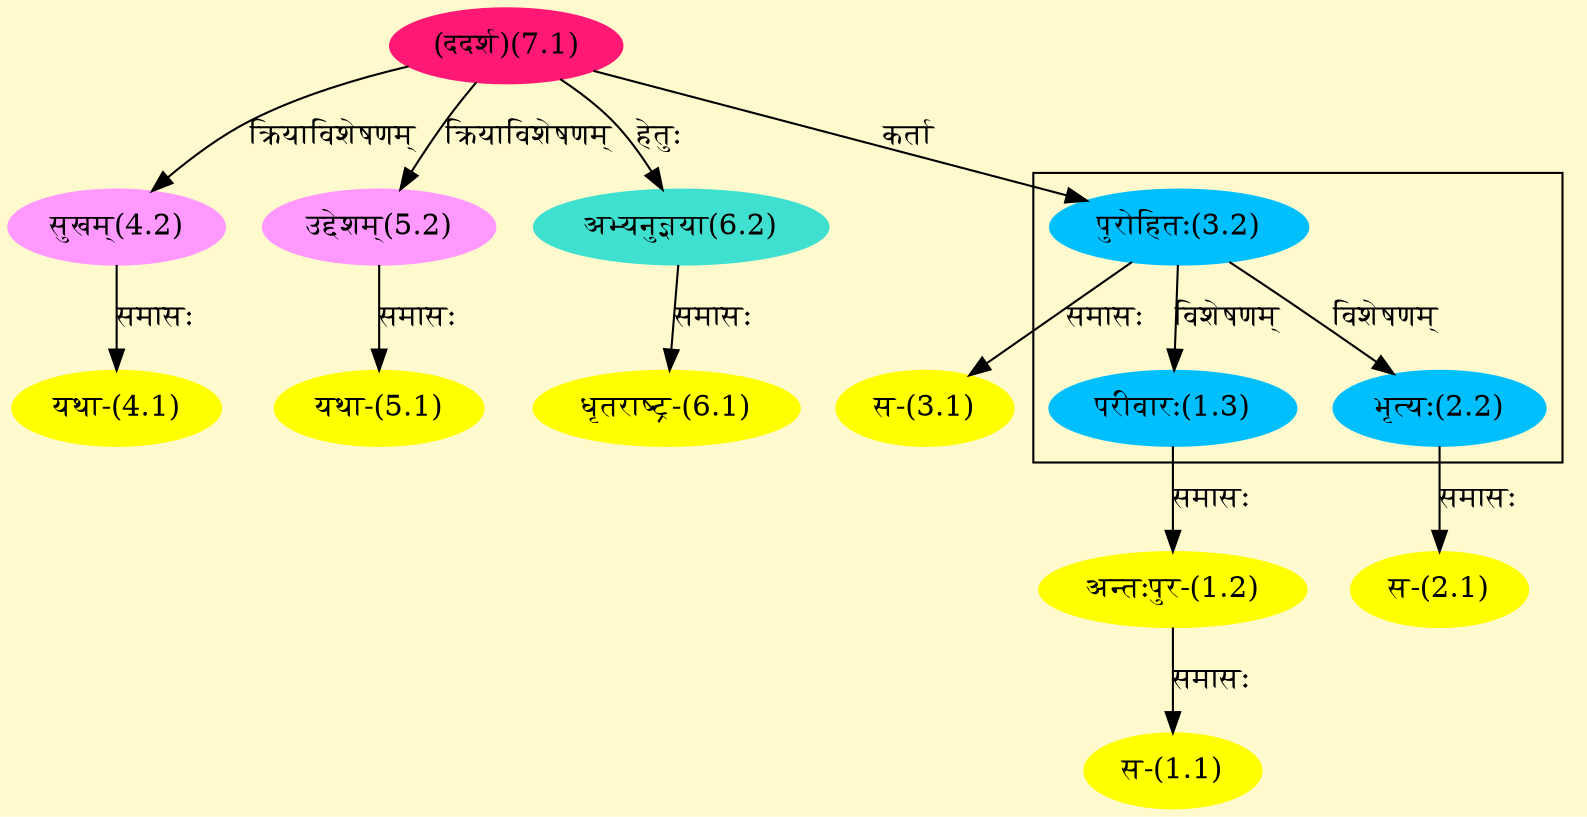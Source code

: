 digraph G{
rankdir=BT;
 compound=true;
 bgcolor="lemonchiffon1";

subgraph cluster_1{
Node1_3 [style=filled, color="#00BFFF" label = "परीवारः(1.3)"]
Node3_2 [style=filled, color="#00BFFF" label = "पुरोहितः(3.2)"]
Node2_2 [style=filled, color="#00BFFF" label = "भृत्यः(2.2)"]

}
Node1_1 [style=filled, color="#FFFF00" label = "स-(1.1)"]
Node1_2 [style=filled, color="#FFFF00" label = "अन्तःपुर-(1.2)"]
Node1_3 [style=filled, color="#00BFFF" label = "परीवारः(1.3)"]
Node2_1 [style=filled, color="#FFFF00" label = "स-(2.1)"]
Node2_2 [style=filled, color="#00BFFF" label = "भृत्यः(2.2)"]
Node3_1 [style=filled, color="#FFFF00" label = "स-(3.1)"]
Node3_2 [style=filled, color="#00BFFF" label = "पुरोहितः(3.2)"]
Node7_1 [style=filled, color="#FF1975" label = "(ददर्श)(7.1)"]
Node4_1 [style=filled, color="#FFFF00" label = "यथा-(4.1)"]
Node4_2 [style=filled, color="#FF99FF" label = "सुखम्(4.2)"]
Node5_1 [style=filled, color="#FFFF00" label = "यथा-(5.1)"]
Node5_2 [style=filled, color="#FF99FF" label = "उद्देशम्(5.2)"]
Node6_1 [style=filled, color="#FFFF00" label = "धृतराष्ट्र-(6.1)"]
Node6_2 [style=filled, color="#40E0D0" label = "अभ्यनुज्ञया(6.2)"]
/* Start of Relations section */

Node1_1 -> Node1_2 [  label="समासः"  dir="back" ]
Node1_2 -> Node1_3 [  label="समासः"  dir="back" ]
Node1_3 -> Node3_2 [  label="विशेषणम्"  dir="back" ]
Node2_1 -> Node2_2 [  label="समासः"  dir="back" ]
Node2_2 -> Node3_2 [  label="विशेषणम्"  dir="back" ]
Node3_1 -> Node3_2 [  label="समासः"  dir="back" ]
Node3_2 -> Node7_1 [  label="कर्ता"  dir="back" ]
Node4_1 -> Node4_2 [  label="समासः"  dir="back" ]
Node4_2 -> Node7_1 [  label="क्रियाविशेषणम्"  dir="back" ]
Node5_1 -> Node5_2 [  label="समासः"  dir="back" ]
Node5_2 -> Node7_1 [  label="क्रियाविशेषणम्"  dir="back" ]
Node6_1 -> Node6_2 [  label="समासः"  dir="back" ]
Node6_2 -> Node7_1 [  label="हेतुः"  dir="back" ]
}
